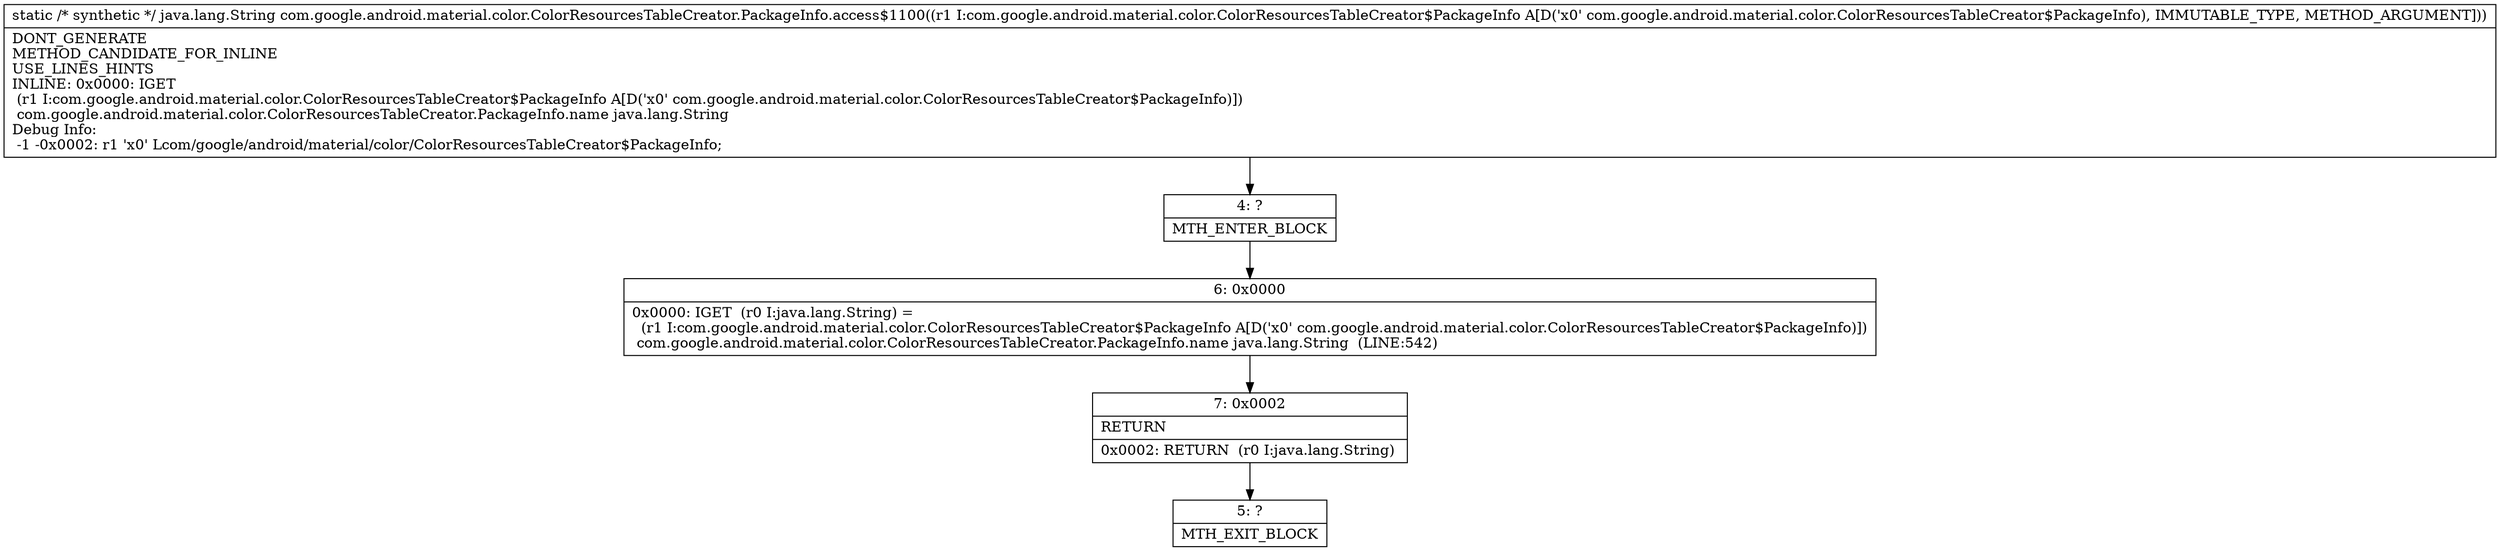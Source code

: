 digraph "CFG forcom.google.android.material.color.ColorResourcesTableCreator.PackageInfo.access$1100(Lcom\/google\/android\/material\/color\/ColorResourcesTableCreator$PackageInfo;)Ljava\/lang\/String;" {
Node_4 [shape=record,label="{4\:\ ?|MTH_ENTER_BLOCK\l}"];
Node_6 [shape=record,label="{6\:\ 0x0000|0x0000: IGET  (r0 I:java.lang.String) = \l  (r1 I:com.google.android.material.color.ColorResourcesTableCreator$PackageInfo A[D('x0' com.google.android.material.color.ColorResourcesTableCreator$PackageInfo)])\l com.google.android.material.color.ColorResourcesTableCreator.PackageInfo.name java.lang.String  (LINE:542)\l}"];
Node_7 [shape=record,label="{7\:\ 0x0002|RETURN\l|0x0002: RETURN  (r0 I:java.lang.String) \l}"];
Node_5 [shape=record,label="{5\:\ ?|MTH_EXIT_BLOCK\l}"];
MethodNode[shape=record,label="{static \/* synthetic *\/ java.lang.String com.google.android.material.color.ColorResourcesTableCreator.PackageInfo.access$1100((r1 I:com.google.android.material.color.ColorResourcesTableCreator$PackageInfo A[D('x0' com.google.android.material.color.ColorResourcesTableCreator$PackageInfo), IMMUTABLE_TYPE, METHOD_ARGUMENT]))  | DONT_GENERATE\lMETHOD_CANDIDATE_FOR_INLINE\lUSE_LINES_HINTS\lINLINE: 0x0000: IGET  \l  (r1 I:com.google.android.material.color.ColorResourcesTableCreator$PackageInfo A[D('x0' com.google.android.material.color.ColorResourcesTableCreator$PackageInfo)])\l com.google.android.material.color.ColorResourcesTableCreator.PackageInfo.name java.lang.String\lDebug Info:\l  \-1 \-0x0002: r1 'x0' Lcom\/google\/android\/material\/color\/ColorResourcesTableCreator$PackageInfo;\l}"];
MethodNode -> Node_4;Node_4 -> Node_6;
Node_6 -> Node_7;
Node_7 -> Node_5;
}

